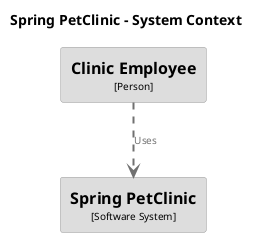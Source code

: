 @startuml
set separator none
title Spring PetClinic - System Context

top to bottom direction

skinparam {
  arrowFontSize 10
  defaultTextAlignment center
  wrapWidth 200
  maxMessageSize 100
}

hide stereotype

skinparam rectangle<<ClinicEmployee>> {
  BackgroundColor #dddddd
  FontColor #000000
  BorderColor #9a9a9a
  shadowing false
}
skinparam rectangle<<SpringPetClinic>> {
  BackgroundColor #dddddd
  FontColor #000000
  BorderColor #9a9a9a
  shadowing false
}

rectangle "==Clinic Employee\n<size:10>[Person]</size>" <<ClinicEmployee>> as ClinicEmployee
rectangle "==Spring PetClinic\n<size:10>[Software System]</size>" <<SpringPetClinic>> as SpringPetClinic

ClinicEmployee .[#707070,thickness=2].> SpringPetClinic : "<color:#707070>Uses"
@enduml